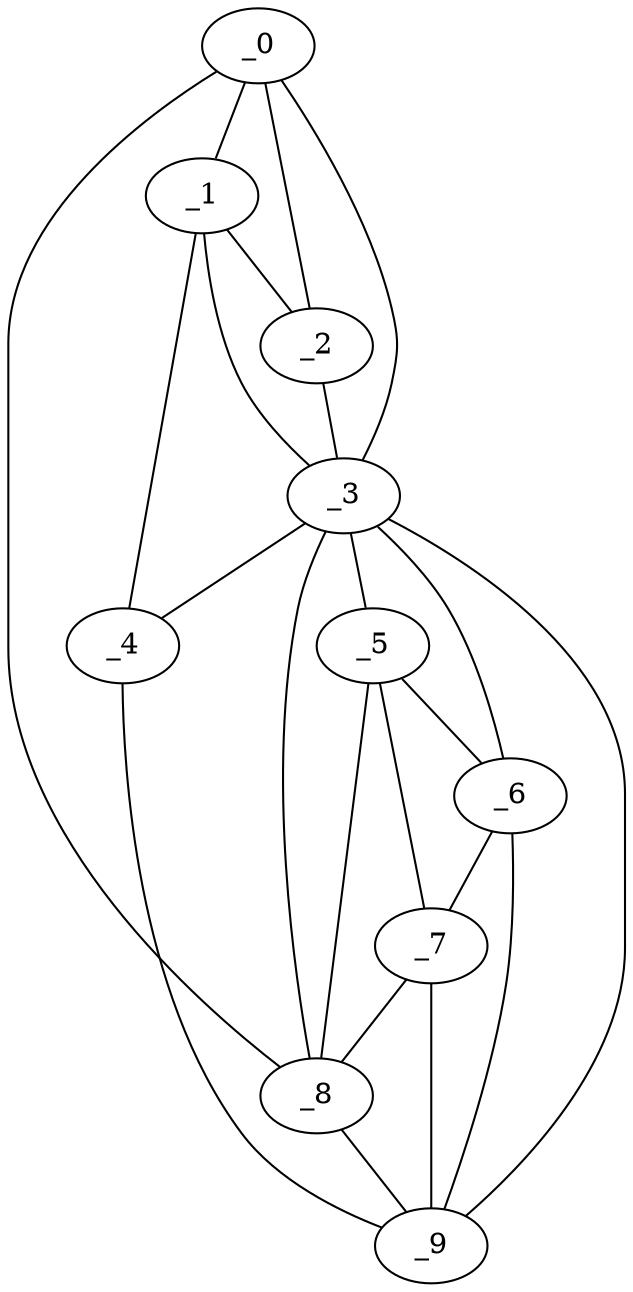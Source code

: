 graph "obj77__180.gxl" {
	_0	 [x=14,
		y=123];
	_1	 [x=15,
		y=64];
	_0 -- _1	 [valence=1];
	_2	 [x=16,
		y=81];
	_0 -- _2	 [valence=2];
	_3	 [x=63,
		y=61];
	_0 -- _3	 [valence=1];
	_8	 [x=115,
		y=125];
	_0 -- _8	 [valence=1];
	_1 -- _2	 [valence=1];
	_1 -- _3	 [valence=2];
	_4	 [x=67,
		y=9];
	_1 -- _4	 [valence=1];
	_2 -- _3	 [valence=2];
	_3 -- _4	 [valence=2];
	_5	 [x=105,
		y=80];
	_3 -- _5	 [valence=1];
	_6	 [x=114,
		y=75];
	_3 -- _6	 [valence=2];
	_3 -- _8	 [valence=2];
	_9	 [x=116,
		y=9];
	_3 -- _9	 [valence=2];
	_4 -- _9	 [valence=1];
	_5 -- _6	 [valence=2];
	_7	 [x=115,
		y=81];
	_5 -- _7	 [valence=2];
	_5 -- _8	 [valence=1];
	_6 -- _7	 [valence=1];
	_6 -- _9	 [valence=1];
	_7 -- _8	 [valence=1];
	_7 -- _9	 [valence=2];
	_8 -- _9	 [valence=1];
}
